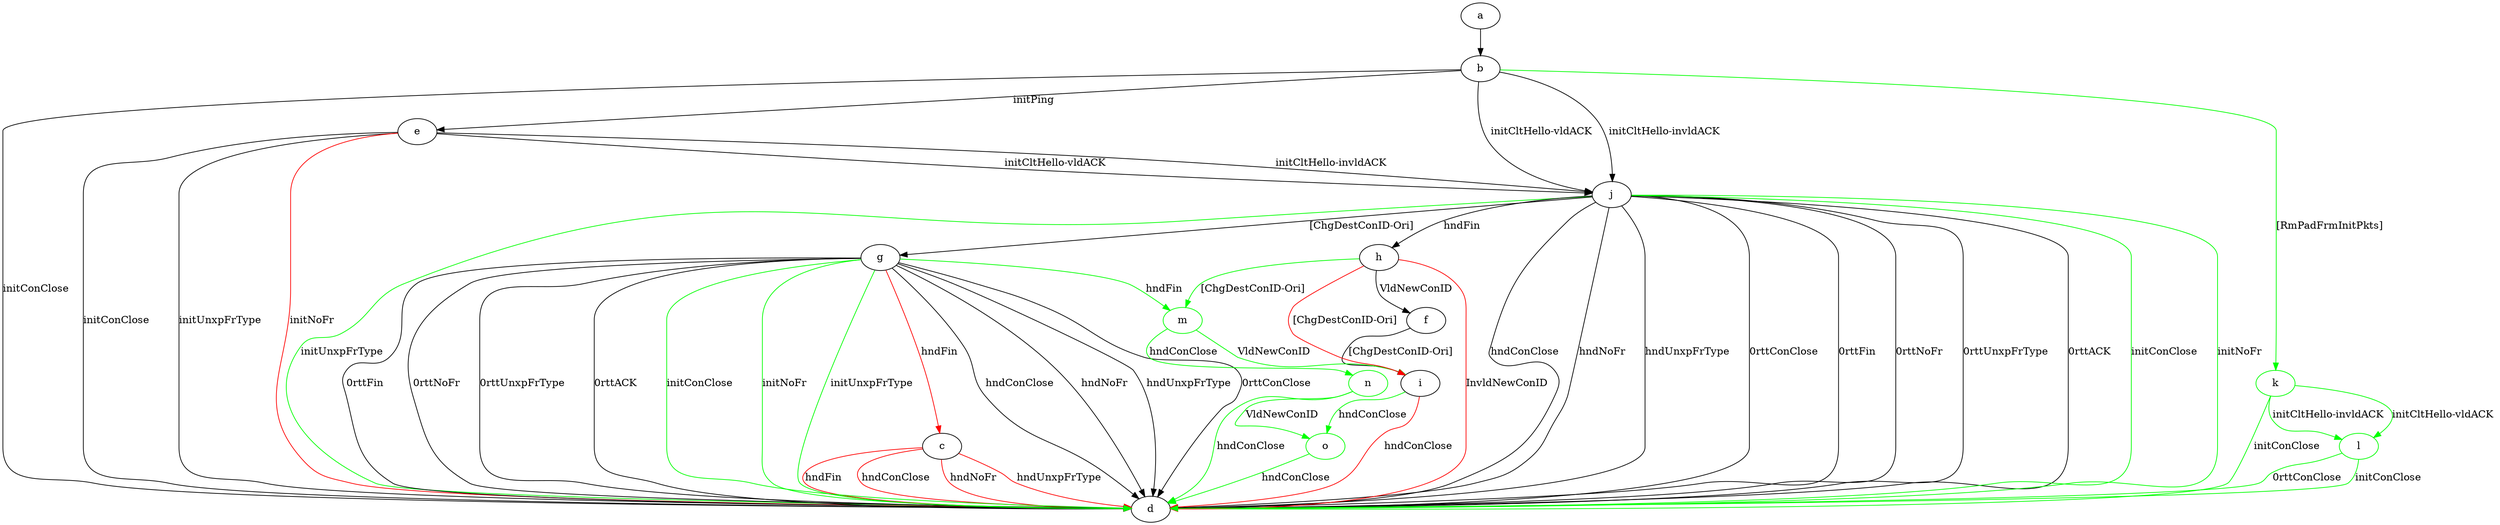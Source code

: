 digraph "" {
	a -> b	[key=0];
	b -> d	[key=0,
		label="initConClose "];
	b -> e	[key=0,
		label="initPing "];
	b -> j	[key=0,
		label="initCltHello-vldACK "];
	b -> j	[key=1,
		label="initCltHello-invldACK "];
	k	[color=green];
	b -> k	[key=0,
		color=green,
		label="[RmPadFrmInitPkts] "];
	c -> d	[key=0,
		color=red,
		label="hndFin "];
	c -> d	[key=1,
		color=red,
		label="hndConClose "];
	c -> d	[key=2,
		color=red,
		label="hndNoFr "];
	c -> d	[key=3,
		color=red,
		label="hndUnxpFrType "];
	e -> d	[key=0,
		label="initConClose "];
	e -> d	[key=1,
		label="initUnxpFrType "];
	e -> d	[key=2,
		color=red,
		label="initNoFr "];
	e -> j	[key=0,
		label="initCltHello-vldACK "];
	e -> j	[key=1,
		label="initCltHello-invldACK "];
	f -> i	[key=0,
		label="[ChgDestConID-Ori] "];
	g -> c	[key=0,
		color=red,
		label="hndFin "];
	g -> d	[key=0,
		label="hndConClose "];
	g -> d	[key=1,
		label="hndNoFr "];
	g -> d	[key=2,
		label="hndUnxpFrType "];
	g -> d	[key=3,
		label="0rttConClose "];
	g -> d	[key=4,
		label="0rttFin "];
	g -> d	[key=5,
		label="0rttNoFr "];
	g -> d	[key=6,
		label="0rttUnxpFrType "];
	g -> d	[key=7,
		label="0rttACK "];
	g -> d	[key=8,
		color=green,
		label="initConClose "];
	g -> d	[key=9,
		color=green,
		label="initNoFr "];
	g -> d	[key=10,
		color=green,
		label="initUnxpFrType "];
	m	[color=green];
	g -> m	[key=0,
		color=green,
		label="hndFin "];
	h -> d	[key=0,
		color=red,
		label="InvldNewConID "];
	h -> f	[key=0,
		label="VldNewConID "];
	h -> i	[key=0,
		color=red,
		label="[ChgDestConID-Ori] "];
	h -> m	[key=0,
		color=green,
		label="[ChgDestConID-Ori] "];
	i -> d	[key=0,
		color=red,
		label="hndConClose "];
	o	[color=green];
	i -> o	[key=0,
		color=green,
		label="hndConClose "];
	j -> d	[key=0,
		label="hndConClose "];
	j -> d	[key=1,
		label="hndNoFr "];
	j -> d	[key=2,
		label="hndUnxpFrType "];
	j -> d	[key=3,
		label="0rttConClose "];
	j -> d	[key=4,
		label="0rttFin "];
	j -> d	[key=5,
		label="0rttNoFr "];
	j -> d	[key=6,
		label="0rttUnxpFrType "];
	j -> d	[key=7,
		label="0rttACK "];
	j -> d	[key=8,
		color=green,
		label="initConClose "];
	j -> d	[key=9,
		color=green,
		label="initNoFr "];
	j -> d	[key=10,
		color=green,
		label="initUnxpFrType "];
	j -> g	[key=0,
		label="[ChgDestConID-Ori] "];
	j -> h	[key=0,
		label="hndFin "];
	k -> d	[key=0,
		color=green,
		label="initConClose "];
	l	[color=green];
	k -> l	[key=0,
		color=green,
		label="initCltHello-vldACK "];
	k -> l	[key=1,
		color=green,
		label="initCltHello-invldACK "];
	l -> d	[key=0,
		color=green,
		label="initConClose "];
	l -> d	[key=1,
		color=green,
		label="0rttConClose "];
	m -> i	[key=0,
		color=green,
		label="VldNewConID "];
	n	[color=green];
	m -> n	[key=0,
		color=green,
		label="hndConClose "];
	n -> d	[key=0,
		color=green,
		label="hndConClose "];
	n -> o	[key=0,
		color=green,
		label="VldNewConID "];
	o -> d	[key=0,
		color=green,
		label="hndConClose "];
}
